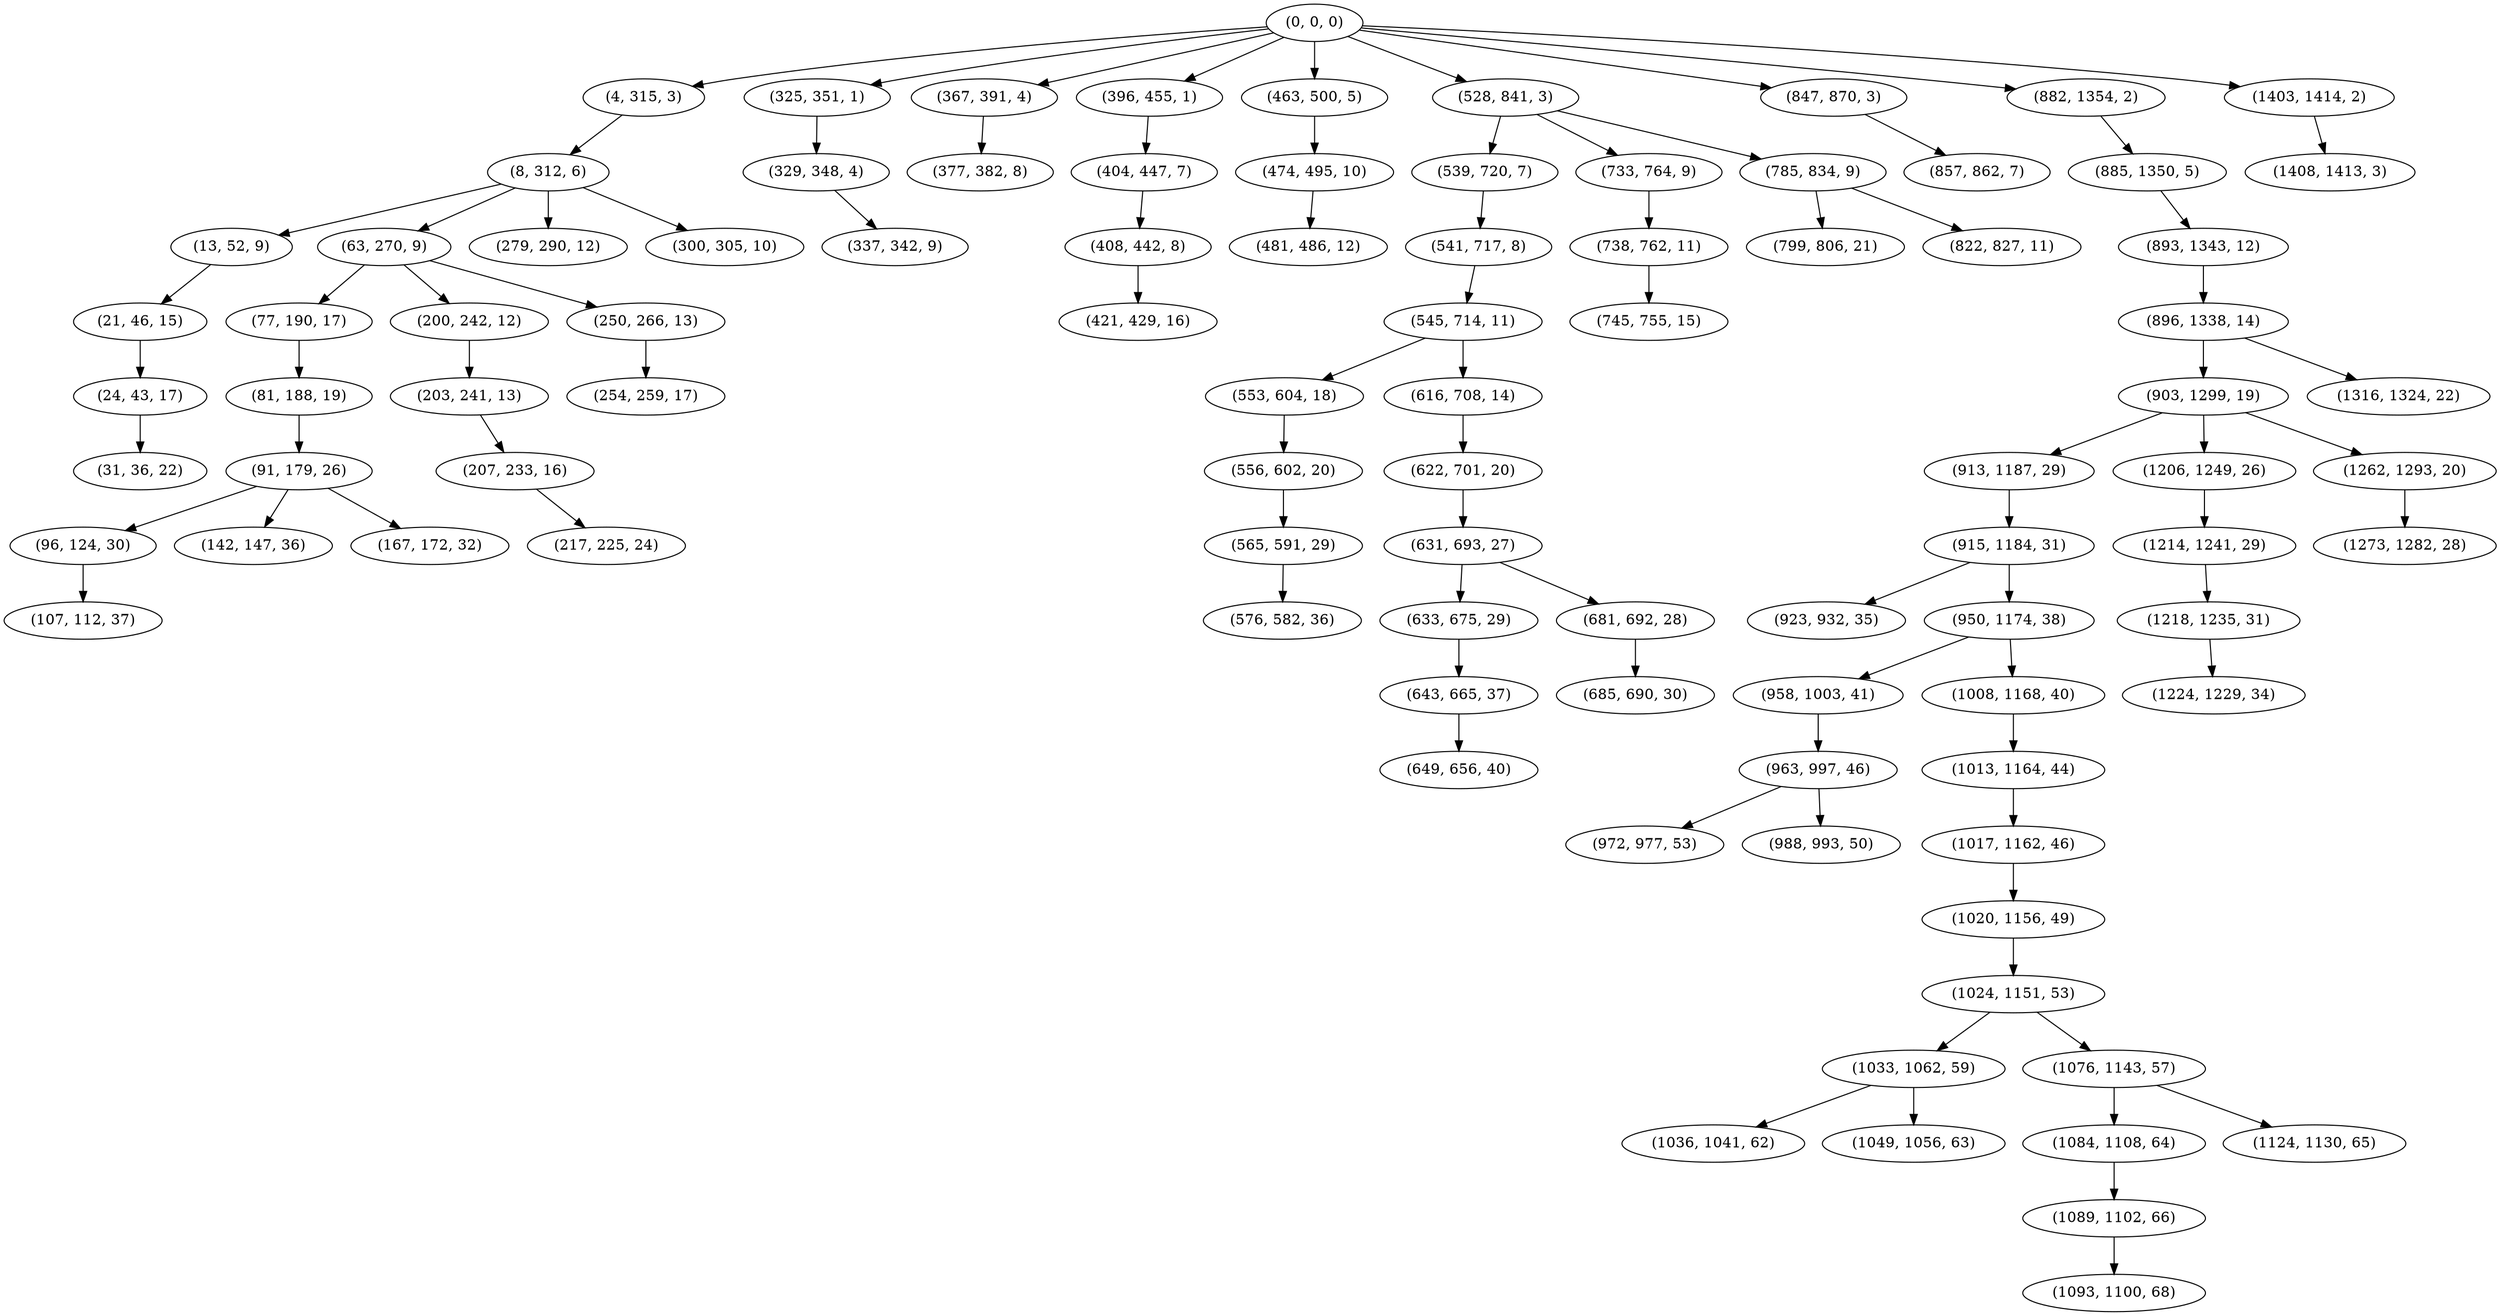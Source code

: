 digraph tree {
    "(0, 0, 0)";
    "(4, 315, 3)";
    "(8, 312, 6)";
    "(13, 52, 9)";
    "(21, 46, 15)";
    "(24, 43, 17)";
    "(31, 36, 22)";
    "(63, 270, 9)";
    "(77, 190, 17)";
    "(81, 188, 19)";
    "(91, 179, 26)";
    "(96, 124, 30)";
    "(107, 112, 37)";
    "(142, 147, 36)";
    "(167, 172, 32)";
    "(200, 242, 12)";
    "(203, 241, 13)";
    "(207, 233, 16)";
    "(217, 225, 24)";
    "(250, 266, 13)";
    "(254, 259, 17)";
    "(279, 290, 12)";
    "(300, 305, 10)";
    "(325, 351, 1)";
    "(329, 348, 4)";
    "(337, 342, 9)";
    "(367, 391, 4)";
    "(377, 382, 8)";
    "(396, 455, 1)";
    "(404, 447, 7)";
    "(408, 442, 8)";
    "(421, 429, 16)";
    "(463, 500, 5)";
    "(474, 495, 10)";
    "(481, 486, 12)";
    "(528, 841, 3)";
    "(539, 720, 7)";
    "(541, 717, 8)";
    "(545, 714, 11)";
    "(553, 604, 18)";
    "(556, 602, 20)";
    "(565, 591, 29)";
    "(576, 582, 36)";
    "(616, 708, 14)";
    "(622, 701, 20)";
    "(631, 693, 27)";
    "(633, 675, 29)";
    "(643, 665, 37)";
    "(649, 656, 40)";
    "(681, 692, 28)";
    "(685, 690, 30)";
    "(733, 764, 9)";
    "(738, 762, 11)";
    "(745, 755, 15)";
    "(785, 834, 9)";
    "(799, 806, 21)";
    "(822, 827, 11)";
    "(847, 870, 3)";
    "(857, 862, 7)";
    "(882, 1354, 2)";
    "(885, 1350, 5)";
    "(893, 1343, 12)";
    "(896, 1338, 14)";
    "(903, 1299, 19)";
    "(913, 1187, 29)";
    "(915, 1184, 31)";
    "(923, 932, 35)";
    "(950, 1174, 38)";
    "(958, 1003, 41)";
    "(963, 997, 46)";
    "(972, 977, 53)";
    "(988, 993, 50)";
    "(1008, 1168, 40)";
    "(1013, 1164, 44)";
    "(1017, 1162, 46)";
    "(1020, 1156, 49)";
    "(1024, 1151, 53)";
    "(1033, 1062, 59)";
    "(1036, 1041, 62)";
    "(1049, 1056, 63)";
    "(1076, 1143, 57)";
    "(1084, 1108, 64)";
    "(1089, 1102, 66)";
    "(1093, 1100, 68)";
    "(1124, 1130, 65)";
    "(1206, 1249, 26)";
    "(1214, 1241, 29)";
    "(1218, 1235, 31)";
    "(1224, 1229, 34)";
    "(1262, 1293, 20)";
    "(1273, 1282, 28)";
    "(1316, 1324, 22)";
    "(1403, 1414, 2)";
    "(1408, 1413, 3)";
    "(0, 0, 0)" -> "(4, 315, 3)";
    "(0, 0, 0)" -> "(325, 351, 1)";
    "(0, 0, 0)" -> "(367, 391, 4)";
    "(0, 0, 0)" -> "(396, 455, 1)";
    "(0, 0, 0)" -> "(463, 500, 5)";
    "(0, 0, 0)" -> "(528, 841, 3)";
    "(0, 0, 0)" -> "(847, 870, 3)";
    "(0, 0, 0)" -> "(882, 1354, 2)";
    "(0, 0, 0)" -> "(1403, 1414, 2)";
    "(4, 315, 3)" -> "(8, 312, 6)";
    "(8, 312, 6)" -> "(13, 52, 9)";
    "(8, 312, 6)" -> "(63, 270, 9)";
    "(8, 312, 6)" -> "(279, 290, 12)";
    "(8, 312, 6)" -> "(300, 305, 10)";
    "(13, 52, 9)" -> "(21, 46, 15)";
    "(21, 46, 15)" -> "(24, 43, 17)";
    "(24, 43, 17)" -> "(31, 36, 22)";
    "(63, 270, 9)" -> "(77, 190, 17)";
    "(63, 270, 9)" -> "(200, 242, 12)";
    "(63, 270, 9)" -> "(250, 266, 13)";
    "(77, 190, 17)" -> "(81, 188, 19)";
    "(81, 188, 19)" -> "(91, 179, 26)";
    "(91, 179, 26)" -> "(96, 124, 30)";
    "(91, 179, 26)" -> "(142, 147, 36)";
    "(91, 179, 26)" -> "(167, 172, 32)";
    "(96, 124, 30)" -> "(107, 112, 37)";
    "(200, 242, 12)" -> "(203, 241, 13)";
    "(203, 241, 13)" -> "(207, 233, 16)";
    "(207, 233, 16)" -> "(217, 225, 24)";
    "(250, 266, 13)" -> "(254, 259, 17)";
    "(325, 351, 1)" -> "(329, 348, 4)";
    "(329, 348, 4)" -> "(337, 342, 9)";
    "(367, 391, 4)" -> "(377, 382, 8)";
    "(396, 455, 1)" -> "(404, 447, 7)";
    "(404, 447, 7)" -> "(408, 442, 8)";
    "(408, 442, 8)" -> "(421, 429, 16)";
    "(463, 500, 5)" -> "(474, 495, 10)";
    "(474, 495, 10)" -> "(481, 486, 12)";
    "(528, 841, 3)" -> "(539, 720, 7)";
    "(528, 841, 3)" -> "(733, 764, 9)";
    "(528, 841, 3)" -> "(785, 834, 9)";
    "(539, 720, 7)" -> "(541, 717, 8)";
    "(541, 717, 8)" -> "(545, 714, 11)";
    "(545, 714, 11)" -> "(553, 604, 18)";
    "(545, 714, 11)" -> "(616, 708, 14)";
    "(553, 604, 18)" -> "(556, 602, 20)";
    "(556, 602, 20)" -> "(565, 591, 29)";
    "(565, 591, 29)" -> "(576, 582, 36)";
    "(616, 708, 14)" -> "(622, 701, 20)";
    "(622, 701, 20)" -> "(631, 693, 27)";
    "(631, 693, 27)" -> "(633, 675, 29)";
    "(631, 693, 27)" -> "(681, 692, 28)";
    "(633, 675, 29)" -> "(643, 665, 37)";
    "(643, 665, 37)" -> "(649, 656, 40)";
    "(681, 692, 28)" -> "(685, 690, 30)";
    "(733, 764, 9)" -> "(738, 762, 11)";
    "(738, 762, 11)" -> "(745, 755, 15)";
    "(785, 834, 9)" -> "(799, 806, 21)";
    "(785, 834, 9)" -> "(822, 827, 11)";
    "(847, 870, 3)" -> "(857, 862, 7)";
    "(882, 1354, 2)" -> "(885, 1350, 5)";
    "(885, 1350, 5)" -> "(893, 1343, 12)";
    "(893, 1343, 12)" -> "(896, 1338, 14)";
    "(896, 1338, 14)" -> "(903, 1299, 19)";
    "(896, 1338, 14)" -> "(1316, 1324, 22)";
    "(903, 1299, 19)" -> "(913, 1187, 29)";
    "(903, 1299, 19)" -> "(1206, 1249, 26)";
    "(903, 1299, 19)" -> "(1262, 1293, 20)";
    "(913, 1187, 29)" -> "(915, 1184, 31)";
    "(915, 1184, 31)" -> "(923, 932, 35)";
    "(915, 1184, 31)" -> "(950, 1174, 38)";
    "(950, 1174, 38)" -> "(958, 1003, 41)";
    "(950, 1174, 38)" -> "(1008, 1168, 40)";
    "(958, 1003, 41)" -> "(963, 997, 46)";
    "(963, 997, 46)" -> "(972, 977, 53)";
    "(963, 997, 46)" -> "(988, 993, 50)";
    "(1008, 1168, 40)" -> "(1013, 1164, 44)";
    "(1013, 1164, 44)" -> "(1017, 1162, 46)";
    "(1017, 1162, 46)" -> "(1020, 1156, 49)";
    "(1020, 1156, 49)" -> "(1024, 1151, 53)";
    "(1024, 1151, 53)" -> "(1033, 1062, 59)";
    "(1024, 1151, 53)" -> "(1076, 1143, 57)";
    "(1033, 1062, 59)" -> "(1036, 1041, 62)";
    "(1033, 1062, 59)" -> "(1049, 1056, 63)";
    "(1076, 1143, 57)" -> "(1084, 1108, 64)";
    "(1076, 1143, 57)" -> "(1124, 1130, 65)";
    "(1084, 1108, 64)" -> "(1089, 1102, 66)";
    "(1089, 1102, 66)" -> "(1093, 1100, 68)";
    "(1206, 1249, 26)" -> "(1214, 1241, 29)";
    "(1214, 1241, 29)" -> "(1218, 1235, 31)";
    "(1218, 1235, 31)" -> "(1224, 1229, 34)";
    "(1262, 1293, 20)" -> "(1273, 1282, 28)";
    "(1403, 1414, 2)" -> "(1408, 1413, 3)";
}
